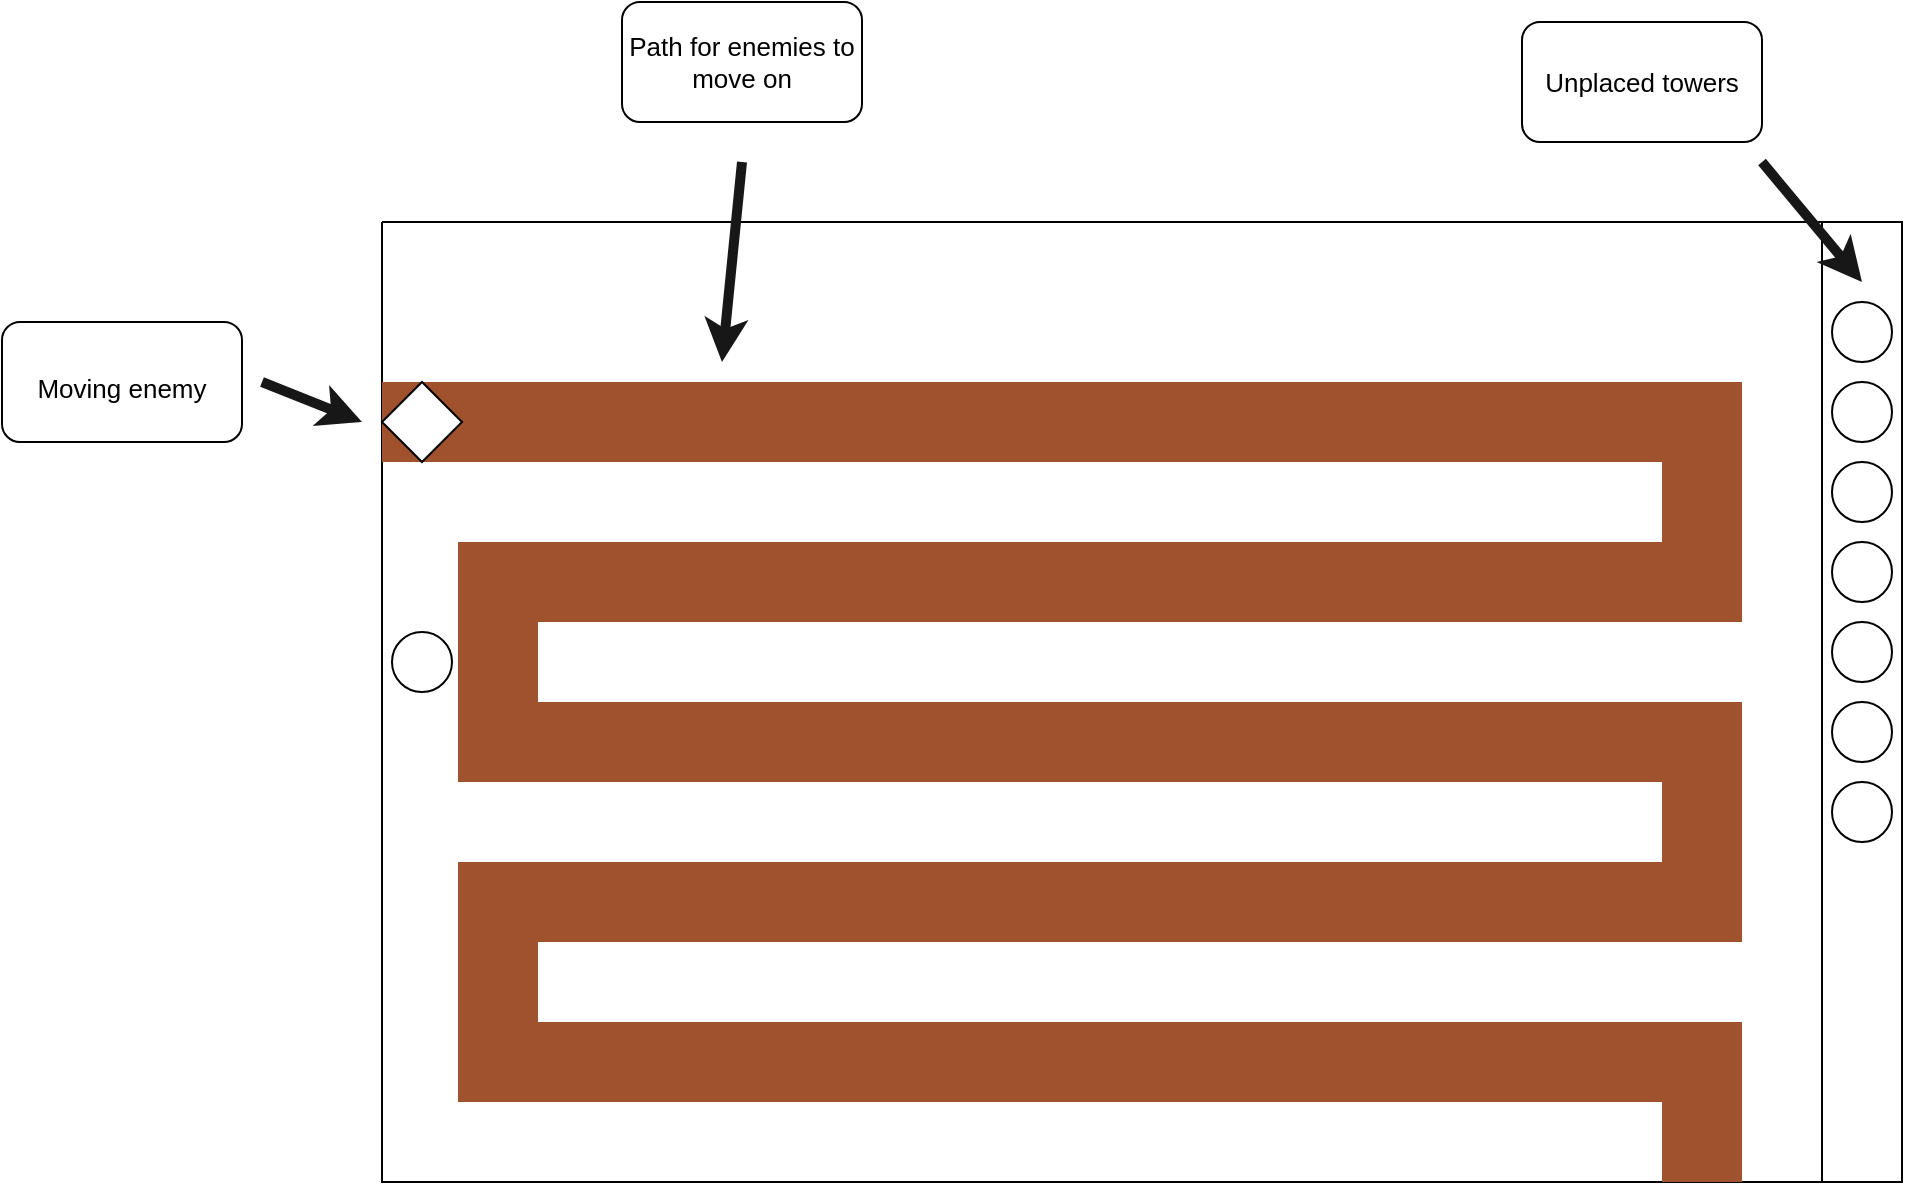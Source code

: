 <mxfile version="20.8.13" type="github">
  <diagram name="Page-1" id="zFE875iKLAENkuUcsFWu">
    <mxGraphModel dx="2073" dy="1143" grid="1" gridSize="10" guides="1" tooltips="1" connect="1" arrows="1" fold="1" page="1" pageScale="1" pageWidth="850" pageHeight="1100" math="0" shadow="0">
      <root>
        <mxCell id="0" />
        <mxCell id="1" parent="0" />
        <mxCell id="jQFUmVb1L2Z8zy5BHqim-1" value="" style="swimlane;startSize=0;fillColor=#009900;strokeColor=#000000;" vertex="1" parent="1">
          <mxGeometry x="40" y="160" width="760" height="480" as="geometry" />
        </mxCell>
        <mxCell id="jQFUmVb1L2Z8zy5BHqim-7" value="" style="rounded=0;whiteSpace=wrap;html=1;" vertex="1" parent="jQFUmVb1L2Z8zy5BHqim-1">
          <mxGeometry x="720" width="40" height="480" as="geometry" />
        </mxCell>
        <mxCell id="jQFUmVb1L2Z8zy5BHqim-8" value="" style="ellipse;whiteSpace=wrap;html=1;aspect=fixed;" vertex="1" parent="jQFUmVb1L2Z8zy5BHqim-1">
          <mxGeometry x="725" y="40" width="30" height="30" as="geometry" />
        </mxCell>
        <mxCell id="jQFUmVb1L2Z8zy5BHqim-9" value="" style="ellipse;whiteSpace=wrap;html=1;aspect=fixed;" vertex="1" parent="jQFUmVb1L2Z8zy5BHqim-1">
          <mxGeometry x="725" y="80" width="30" height="30" as="geometry" />
        </mxCell>
        <mxCell id="jQFUmVb1L2Z8zy5BHqim-10" value="" style="ellipse;whiteSpace=wrap;html=1;aspect=fixed;" vertex="1" parent="jQFUmVb1L2Z8zy5BHqim-1">
          <mxGeometry x="725" y="120" width="30" height="30" as="geometry" />
        </mxCell>
        <mxCell id="jQFUmVb1L2Z8zy5BHqim-11" value="" style="ellipse;whiteSpace=wrap;html=1;aspect=fixed;" vertex="1" parent="jQFUmVb1L2Z8zy5BHqim-1">
          <mxGeometry x="725" y="160" width="30" height="30" as="geometry" />
        </mxCell>
        <mxCell id="jQFUmVb1L2Z8zy5BHqim-12" value="" style="ellipse;whiteSpace=wrap;html=1;aspect=fixed;" vertex="1" parent="jQFUmVb1L2Z8zy5BHqim-1">
          <mxGeometry x="725" y="200" width="30" height="30" as="geometry" />
        </mxCell>
        <mxCell id="jQFUmVb1L2Z8zy5BHqim-13" value="" style="ellipse;whiteSpace=wrap;html=1;aspect=fixed;" vertex="1" parent="jQFUmVb1L2Z8zy5BHqim-1">
          <mxGeometry x="725" y="240" width="30" height="30" as="geometry" />
        </mxCell>
        <mxCell id="jQFUmVb1L2Z8zy5BHqim-14" value="" style="ellipse;whiteSpace=wrap;html=1;aspect=fixed;" vertex="1" parent="jQFUmVb1L2Z8zy5BHqim-1">
          <mxGeometry x="725" y="280" width="30" height="30" as="geometry" />
        </mxCell>
        <mxCell id="jQFUmVb1L2Z8zy5BHqim-110" value="" style="rounded=0;whiteSpace=wrap;html=1;fillColor=#a0522d;fontColor=#ffffff;strokeColor=none;" vertex="1" parent="jQFUmVb1L2Z8zy5BHqim-1">
          <mxGeometry y="80" width="680" height="40" as="geometry" />
        </mxCell>
        <mxCell id="jQFUmVb1L2Z8zy5BHqim-111" value="" style="rounded=0;whiteSpace=wrap;html=1;fillColor=#a0522d;fontColor=#ffffff;strokeColor=none;" vertex="1" parent="jQFUmVb1L2Z8zy5BHqim-1">
          <mxGeometry x="38" y="160" width="642" height="40" as="geometry" />
        </mxCell>
        <mxCell id="jQFUmVb1L2Z8zy5BHqim-113" value="" style="rounded=0;whiteSpace=wrap;html=1;fillColor=#a0522d;fontColor=#ffffff;strokeColor=none;" vertex="1" parent="jQFUmVb1L2Z8zy5BHqim-1">
          <mxGeometry x="38" y="240" width="640" height="40" as="geometry" />
        </mxCell>
        <mxCell id="jQFUmVb1L2Z8zy5BHqim-114" value="" style="rounded=0;whiteSpace=wrap;html=1;fillColor=#a0522d;fontColor=#ffffff;strokeColor=none;" vertex="1" parent="jQFUmVb1L2Z8zy5BHqim-1">
          <mxGeometry x="39" y="240" width="641" height="40" as="geometry" />
        </mxCell>
        <mxCell id="jQFUmVb1L2Z8zy5BHqim-115" value="" style="rounded=0;whiteSpace=wrap;html=1;fillColor=#a0522d;fontColor=#ffffff;strokeColor=none;" vertex="1" parent="jQFUmVb1L2Z8zy5BHqim-1">
          <mxGeometry x="38" y="320" width="642" height="40" as="geometry" />
        </mxCell>
        <mxCell id="jQFUmVb1L2Z8zy5BHqim-116" value="" style="rounded=0;whiteSpace=wrap;html=1;fillColor=#a0522d;fontColor=#ffffff;strokeColor=none;" vertex="1" parent="jQFUmVb1L2Z8zy5BHqim-1">
          <mxGeometry x="38" y="400" width="642" height="40" as="geometry" />
        </mxCell>
        <mxCell id="jQFUmVb1L2Z8zy5BHqim-117" value="" style="rounded=0;whiteSpace=wrap;html=1;fillColor=#a0522d;fontColor=#ffffff;strokeColor=none;" vertex="1" parent="jQFUmVb1L2Z8zy5BHqim-1">
          <mxGeometry x="640" y="80" width="40" height="120" as="geometry" />
        </mxCell>
        <mxCell id="jQFUmVb1L2Z8zy5BHqim-118" value="" style="rounded=0;whiteSpace=wrap;html=1;fillColor=#a0522d;fontColor=#ffffff;strokeColor=none;" vertex="1" parent="jQFUmVb1L2Z8zy5BHqim-1">
          <mxGeometry x="38" y="160" width="40" height="120" as="geometry" />
        </mxCell>
        <mxCell id="jQFUmVb1L2Z8zy5BHqim-119" value="" style="rounded=0;whiteSpace=wrap;html=1;fillColor=#a0522d;fontColor=#ffffff;strokeColor=none;" vertex="1" parent="jQFUmVb1L2Z8zy5BHqim-1">
          <mxGeometry x="640" y="240" width="40" height="120" as="geometry" />
        </mxCell>
        <mxCell id="jQFUmVb1L2Z8zy5BHqim-120" value="" style="rounded=0;whiteSpace=wrap;html=1;fillColor=#a0522d;fontColor=#ffffff;strokeColor=none;" vertex="1" parent="jQFUmVb1L2Z8zy5BHqim-1">
          <mxGeometry x="38" y="320" width="40" height="120" as="geometry" />
        </mxCell>
        <mxCell id="jQFUmVb1L2Z8zy5BHqim-126" value="" style="rhombus;whiteSpace=wrap;html=1;fontSize=20;" vertex="1" parent="jQFUmVb1L2Z8zy5BHqim-1">
          <mxGeometry y="80" width="40" height="40" as="geometry" />
        </mxCell>
        <mxCell id="jQFUmVb1L2Z8zy5BHqim-129" value="" style="ellipse;whiteSpace=wrap;html=1;aspect=fixed;" vertex="1" parent="jQFUmVb1L2Z8zy5BHqim-1">
          <mxGeometry x="5" y="205" width="30" height="30" as="geometry" />
        </mxCell>
        <mxCell id="jQFUmVb1L2Z8zy5BHqim-130" value="" style="endArrow=classic;html=1;rounded=0;strokeColor=#171717;strokeWidth=5;fontSize=20;" edge="1" parent="jQFUmVb1L2Z8zy5BHqim-1">
          <mxGeometry width="50" height="50" relative="1" as="geometry">
            <mxPoint x="180" y="-30" as="sourcePoint" />
            <mxPoint x="170" y="70" as="targetPoint" />
          </mxGeometry>
        </mxCell>
        <mxCell id="jQFUmVb1L2Z8zy5BHqim-121" value="" style="rounded=0;whiteSpace=wrap;html=1;fillColor=#a0522d;fontColor=#ffffff;strokeColor=none;" vertex="1" parent="1">
          <mxGeometry x="680" y="560" width="40" height="80" as="geometry" />
        </mxCell>
        <mxCell id="jQFUmVb1L2Z8zy5BHqim-127" value="" style="endArrow=classic;html=1;rounded=0;strokeColor=#171717;strokeWidth=5;fontSize=20;" edge="1" parent="1">
          <mxGeometry width="50" height="50" relative="1" as="geometry">
            <mxPoint x="-20" y="240" as="sourcePoint" />
            <mxPoint x="30" y="260" as="targetPoint" />
          </mxGeometry>
        </mxCell>
        <mxCell id="jQFUmVb1L2Z8zy5BHqim-128" value="&lt;font style=&quot;font-size: 13px;&quot;&gt;Moving enemy&lt;/font&gt;" style="rounded=1;whiteSpace=wrap;html=1;fontSize=20;" vertex="1" parent="1">
          <mxGeometry x="-150" y="210" width="120" height="60" as="geometry" />
        </mxCell>
        <mxCell id="jQFUmVb1L2Z8zy5BHqim-131" value="&lt;font style=&quot;font-size: 13px;&quot;&gt;Path for enemies to move on&lt;/font&gt;" style="rounded=1;whiteSpace=wrap;html=1;fontSize=13;" vertex="1" parent="1">
          <mxGeometry x="160" y="50" width="120" height="60" as="geometry" />
        </mxCell>
        <mxCell id="jQFUmVb1L2Z8zy5BHqim-132" value="" style="endArrow=classic;html=1;rounded=0;strokeColor=#171717;strokeWidth=5;fontSize=20;" edge="1" parent="1">
          <mxGeometry width="50" height="50" relative="1" as="geometry">
            <mxPoint x="730" y="130" as="sourcePoint" />
            <mxPoint x="780" y="190" as="targetPoint" />
          </mxGeometry>
        </mxCell>
        <mxCell id="jQFUmVb1L2Z8zy5BHqim-133" value="Unplaced towers" style="rounded=1;whiteSpace=wrap;html=1;fontSize=13;" vertex="1" parent="1">
          <mxGeometry x="610" y="60" width="120" height="60" as="geometry" />
        </mxCell>
      </root>
    </mxGraphModel>
  </diagram>
</mxfile>
